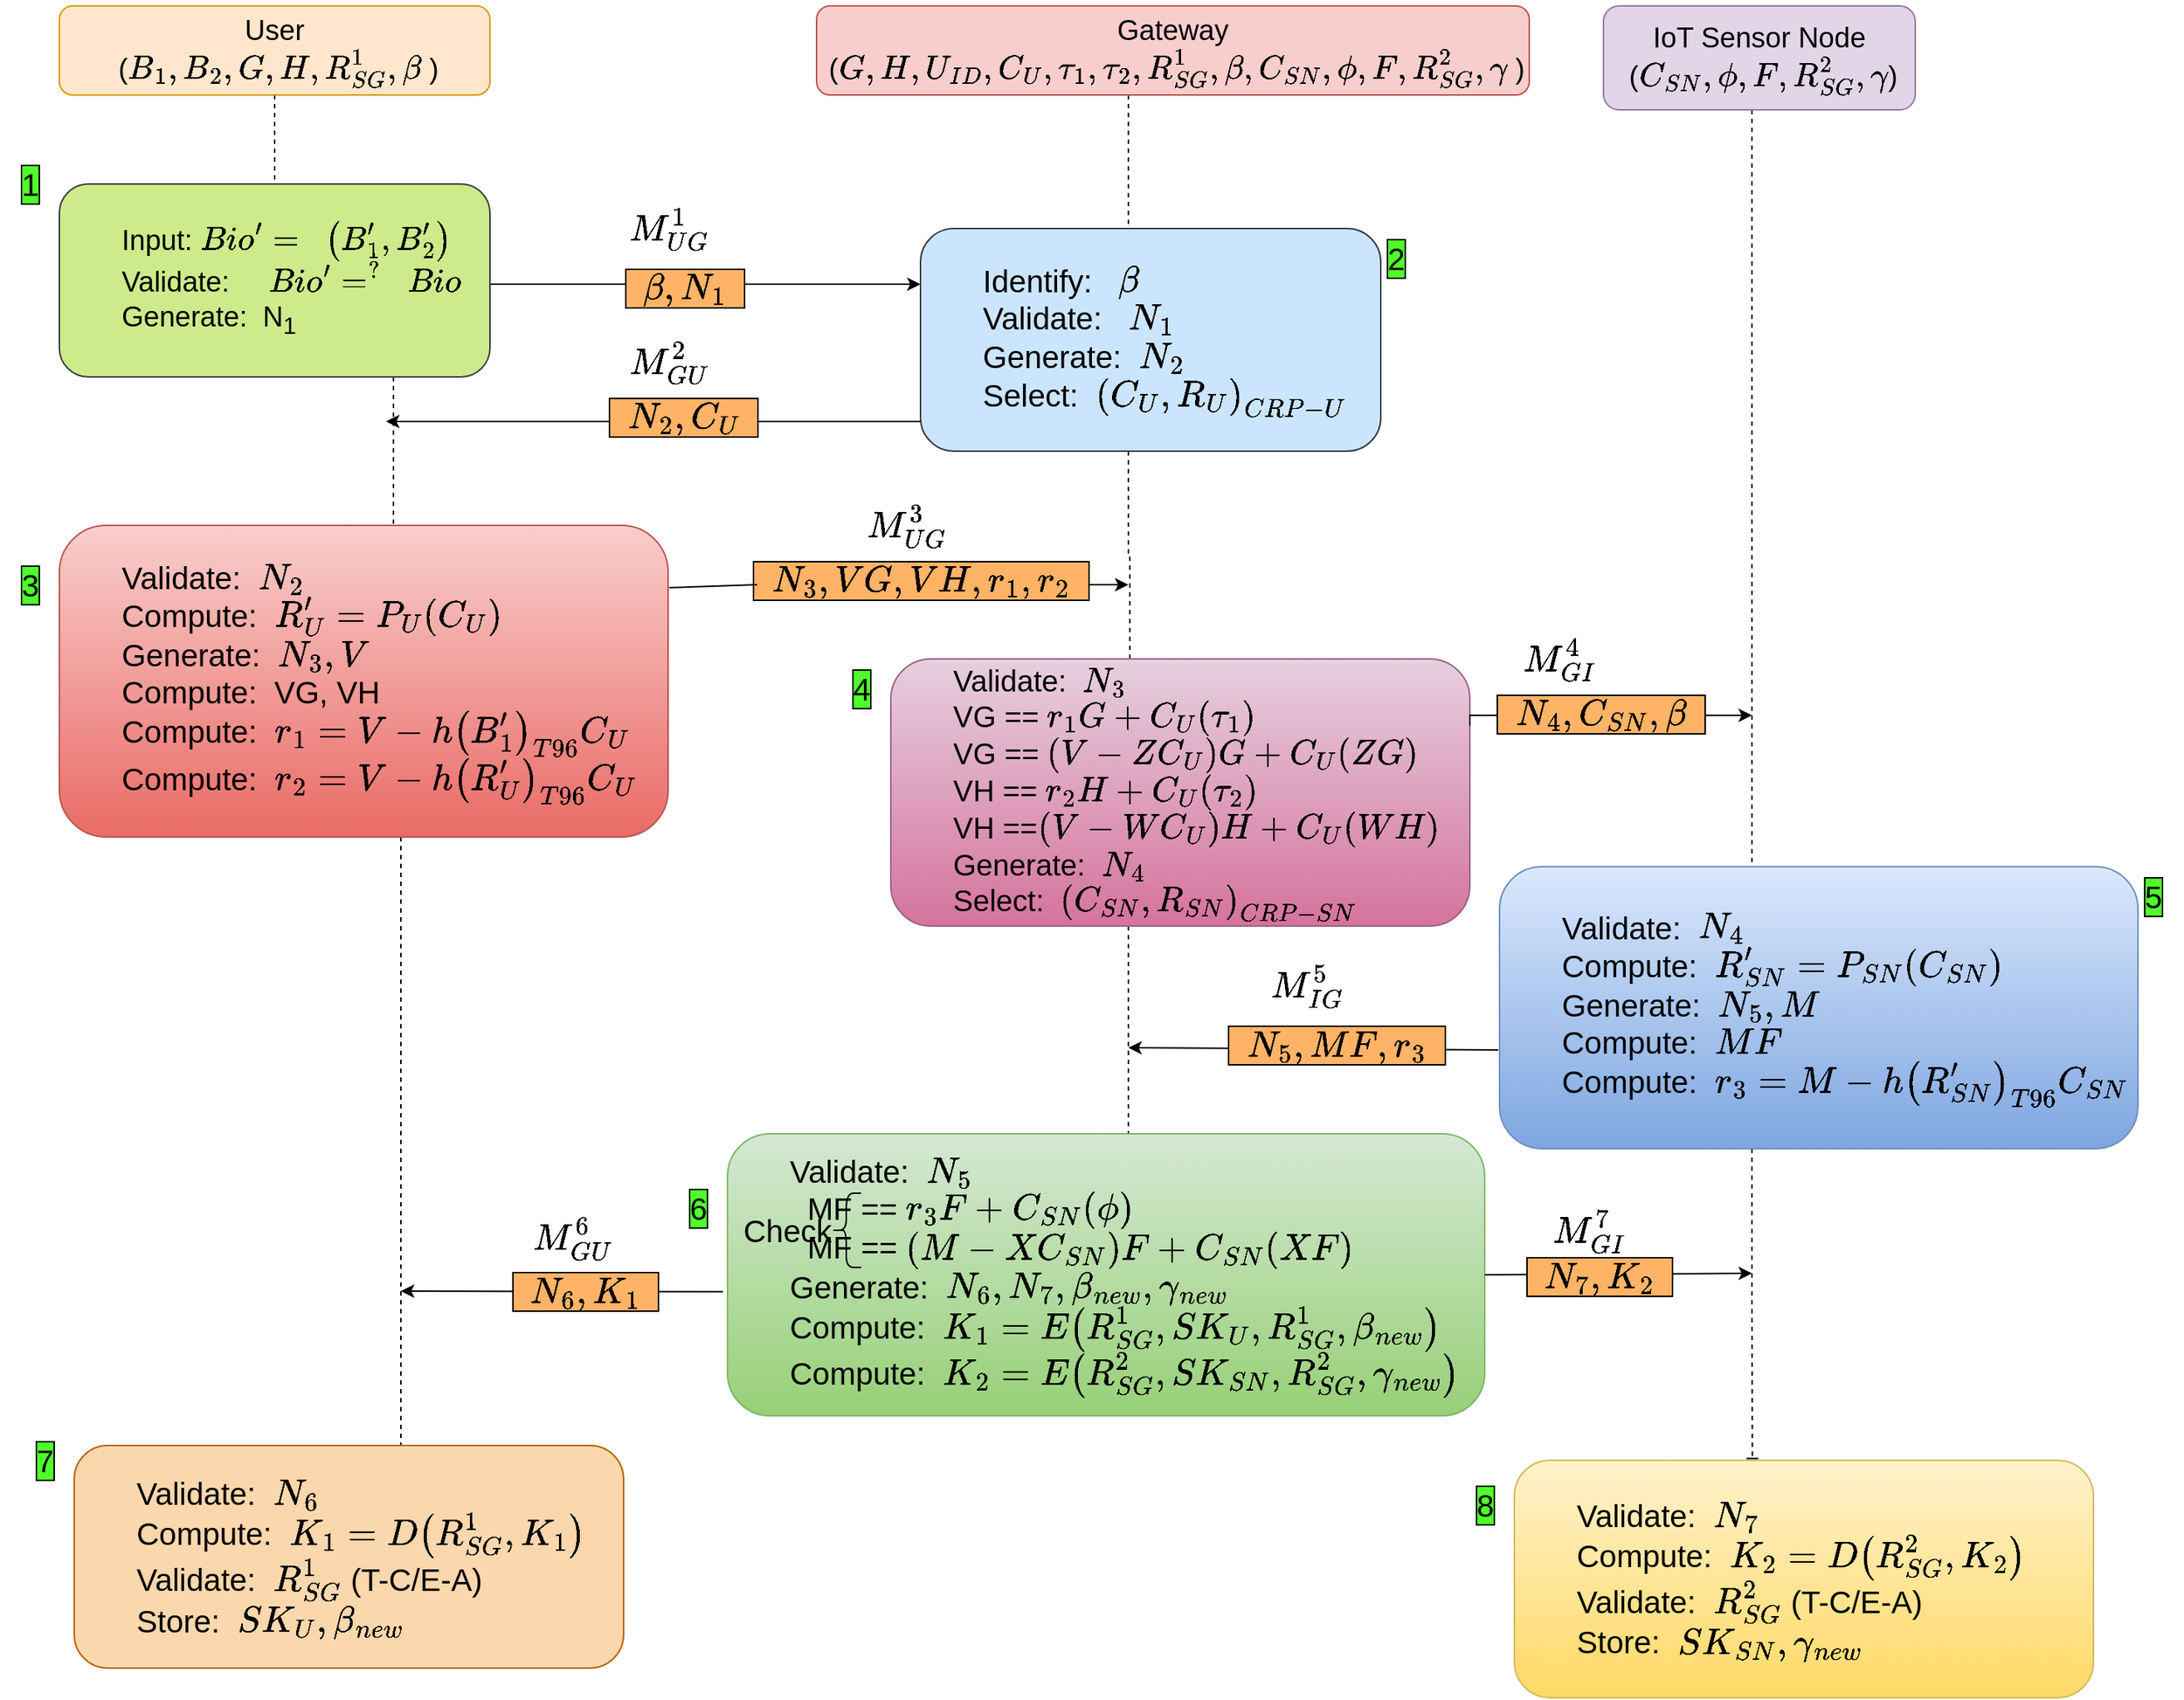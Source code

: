 <mxfile version="21.2.1" type="github">
  <diagram id="KASS_JyszIGtR1JOQoC5" name="Page-1">
    <mxGraphModel dx="2053" dy="1392" grid="1" gridSize="10" guides="1" tooltips="1" connect="1" arrows="1" fold="1" page="0" pageScale="1" pageWidth="827" pageHeight="1169" background="#ffffff" math="1" shadow="0">
      <root>
        <mxCell id="0" />
        <mxCell id="1" parent="0" />
        <mxCell id="PkTBSmSXAkz1ON-lmvk_-90" value="" style="edgeStyle=elbowEdgeStyle;rounded=0;orthogonalLoop=1;jettySize=auto;elbow=vertical;html=1;labelBackgroundColor=#FFFFFF;fontSize=21;fontColor=#000000;startArrow=none;startFill=0;endArrow=baseDash;endFill=0;dashed=1;" parent="1" source="PkTBSmSXAkz1ON-lmvk_-78" target="PkTBSmSXAkz1ON-lmvk_-81" edge="1">
          <mxGeometry relative="1" as="geometry" />
        </mxCell>
        <mxCell id="PkTBSmSXAkz1ON-lmvk_-78" value="User&lt;br&gt;&amp;nbsp;(`B_1,B_2,G,H,R_{SG}^1,\beta` )" style="rounded=1;whiteSpace=wrap;html=1;shadow=0;glass=0;labelBackgroundColor=none;labelBorderColor=none;sketch=0;fontSize=19;fillColor=#ffe6cc;strokeColor=#d79b00;fillStyle=auto;" parent="1" vertex="1">
          <mxGeometry x="-170" y="-110" width="290" height="60" as="geometry" />
        </mxCell>
        <mxCell id="PkTBSmSXAkz1ON-lmvk_-97" style="edgeStyle=elbowEdgeStyle;rounded=0;orthogonalLoop=1;jettySize=auto;elbow=vertical;html=1;labelBackgroundColor=#FFFFFF;fontSize=21;fontColor=#000000;startArrow=none;startFill=0;endArrow=baseDash;endFill=0;dashed=1;" parent="1" source="PkTBSmSXAkz1ON-lmvk_-79" target="PkTBSmSXAkz1ON-lmvk_-96" edge="1">
          <mxGeometry relative="1" as="geometry">
            <Array as="points">
              <mxPoint x="970" y="180" />
            </Array>
          </mxGeometry>
        </mxCell>
        <mxCell id="PkTBSmSXAkz1ON-lmvk_-79" value="IoT Sensor Node&lt;br&gt;&amp;nbsp;(`C_{SN},\phi,F,R_{SG}^2,\gamma`)" style="rounded=1;whiteSpace=wrap;html=1;shadow=0;glass=0;labelBackgroundColor=none;labelBorderColor=none;sketch=0;fontSize=19;fillColor=#e1d5e7;strokeColor=#9673a6;" parent="1" vertex="1">
          <mxGeometry x="870" y="-110" width="210" height="70" as="geometry" />
        </mxCell>
        <mxCell id="PkTBSmSXAkz1ON-lmvk_-92" value="" style="edgeStyle=elbowEdgeStyle;rounded=0;orthogonalLoop=1;jettySize=auto;elbow=vertical;html=1;dashed=1;labelBackgroundColor=#FFFFFF;fontSize=21;fontColor=#000000;startArrow=none;startFill=0;endArrow=baseDash;endFill=0;" parent="1" source="PkTBSmSXAkz1ON-lmvk_-80" target="PkTBSmSXAkz1ON-lmvk_-82" edge="1">
          <mxGeometry relative="1" as="geometry">
            <Array as="points">
              <mxPoint x="550" />
            </Array>
          </mxGeometry>
        </mxCell>
        <mxCell id="PkTBSmSXAkz1ON-lmvk_-80" value="Gateway&lt;br&gt;&amp;nbsp;(`G,H,U_{ID},C_U,\tau_1,\tau_2,R_{SG}^1,\beta,C_{SN},\phi,F,R_{SG}^2,\gamma` )" style="rounded=1;html=1;shadow=0;glass=0;labelBackgroundColor=none;labelBorderColor=none;sketch=0;fontSize=19;whiteSpace=wrap;fillColor=#f8cecc;strokeColor=#b85450;" parent="1" vertex="1">
          <mxGeometry x="340" y="-110" width="480" height="60" as="geometry" />
        </mxCell>
        <mxCell id="PkTBSmSXAkz1ON-lmvk_-83" style="edgeStyle=elbowEdgeStyle;rounded=0;orthogonalLoop=1;jettySize=auto;elbow=vertical;html=1;entryX=0;entryY=0.25;entryDx=0;entryDy=0;labelBackgroundColor=#FFFFFF;fontSize=21;fontColor=#000000;startArrow=none;startFill=0;endArrow=classic;endFill=1;" parent="1" source="PkTBSmSXAkz1ON-lmvk_-81" target="PkTBSmSXAkz1ON-lmvk_-82" edge="1">
          <mxGeometry relative="1" as="geometry" />
        </mxCell>
        <mxCell id="PkTBSmSXAkz1ON-lmvk_-118" value="&amp;nbsp; `\beta, N_1`&amp;nbsp;&amp;nbsp;" style="edgeLabel;html=1;align=center;verticalAlign=middle;resizable=0;points=[];fontSize=21;fontColor=#000000;labelBorderColor=default;labelBackgroundColor=#FFB366;" parent="PkTBSmSXAkz1ON-lmvk_-83" vertex="1" connectable="0">
          <mxGeometry x="-0.096" y="-2" relative="1" as="geometry">
            <mxPoint as="offset" />
          </mxGeometry>
        </mxCell>
        <mxCell id="PkTBSmSXAkz1ON-lmvk_-91" value="" style="edgeStyle=elbowEdgeStyle;rounded=0;orthogonalLoop=1;jettySize=auto;elbow=vertical;html=1;dashed=1;labelBackgroundColor=#FFFFFF;fontSize=21;fontColor=#000000;startArrow=none;startFill=0;endArrow=baseDash;endFill=0;" parent="1" source="PkTBSmSXAkz1ON-lmvk_-81" target="PkTBSmSXAkz1ON-lmvk_-85" edge="1">
          <mxGeometry relative="1" as="geometry">
            <Array as="points">
              <mxPoint x="55" y="190" />
            </Array>
          </mxGeometry>
        </mxCell>
        <mxCell id="PkTBSmSXAkz1ON-lmvk_-81" value="&lt;blockquote style=&quot;margin: 0 0 0 40px; border: none; padding: 0px;&quot;&gt;Input: `Bio^\prime =&amp;nbsp; &amp;nbsp; (B_1^\prime, B_2^\prime)`&lt;br&gt;Validate:&amp;nbsp; &amp;nbsp; &amp;nbsp;`Bio^\prime =^?&amp;nbsp; &amp;nbsp; Bio`&lt;br&gt;Generate:&amp;nbsp; N&lt;sub&gt;1&lt;/sub&gt;&lt;/blockquote&gt;" style="rounded=1;whiteSpace=wrap;html=1;shadow=0;glass=0;labelBackgroundColor=none;labelBorderColor=none;sketch=0;fontSize=19;align=left;fillColor=#cdeb8b;strokeColor=#36393d;" parent="1" vertex="1">
          <mxGeometry x="-170" y="10" width="290" height="130" as="geometry" />
        </mxCell>
        <mxCell id="PkTBSmSXAkz1ON-lmvk_-93" style="edgeStyle=elbowEdgeStyle;rounded=0;orthogonalLoop=1;jettySize=auto;elbow=vertical;html=1;dashed=1;labelBackgroundColor=#FFFFFF;fontSize=21;fontColor=#000000;startArrow=none;startFill=0;endArrow=baseDash;endFill=0;" parent="1" source="PkTBSmSXAkz1ON-lmvk_-82" edge="1">
          <mxGeometry relative="1" as="geometry">
            <mxPoint x="551" y="330" as="targetPoint" />
            <Array as="points">
              <mxPoint x="550" y="260" />
            </Array>
          </mxGeometry>
        </mxCell>
        <mxCell id="PkTBSmSXAkz1ON-lmvk_-82" value="&lt;blockquote style=&quot;margin: 0 0 0 40px; border: none; padding: 0px;&quot;&gt;&lt;font style=&quot;font-size: 21px;&quot;&gt;Identify:&amp;nbsp; &amp;nbsp;`\beta`&lt;br&gt;&lt;/font&gt;&lt;font style=&quot;font-size: 21px;&quot;&gt;Validate:&amp;nbsp; &amp;nbsp;`N_1`&lt;br&gt;&lt;/font&gt;&lt;font style=&quot;font-size: 21px;&quot;&gt;Generate:&amp;nbsp; `N_2`&lt;/font&gt;&lt;font style=&quot;font-size: 21px;&quot;&gt;&lt;div style=&quot;&quot;&gt;Select:&amp;nbsp; `(C_U, R_U)_{CRP-U}`&lt;/div&gt;&lt;/font&gt;&lt;/blockquote&gt;" style="rounded=1;whiteSpace=wrap;html=1;shadow=0;glass=0;labelBackgroundColor=none;labelBorderColor=none;sketch=0;fontSize=19;align=left;fillColor=#cce5ff;strokeColor=#36393d;" parent="1" vertex="1">
          <mxGeometry x="410" y="40" width="310" height="150" as="geometry" />
        </mxCell>
        <mxCell id="PkTBSmSXAkz1ON-lmvk_-114" style="edgeStyle=elbowEdgeStyle;rounded=0;orthogonalLoop=1;jettySize=auto;elbow=vertical;html=1;labelBackgroundColor=#FFFFFF;fontSize=21;fontColor=#000000;startArrow=none;startFill=0;endArrow=baseDash;endFill=0;dashed=1;" parent="1" source="PkTBSmSXAkz1ON-lmvk_-85" target="PkTBSmSXAkz1ON-lmvk_-102" edge="1">
          <mxGeometry relative="1" as="geometry">
            <Array as="points">
              <mxPoint x="60" y="660" />
            </Array>
          </mxGeometry>
        </mxCell>
        <mxCell id="PkTBSmSXAkz1ON-lmvk_-85" value="&lt;blockquote style=&quot;margin: 0 0 0 40px; border: none; padding: 0px;&quot;&gt;Validate:&amp;nbsp; `N_2`&lt;br&gt;Compute:&amp;nbsp; `R_U^\prime = P_U (C_U)`&lt;br&gt;Generate:&amp;nbsp; `N_3, V`&lt;br&gt;Compute:&amp;nbsp; VG, VH&lt;br&gt;Compute:&amp;nbsp; `r_1 = V - h(B_1^\prime)_{T96} C_U`&lt;br&gt;Compute:&amp;nbsp; `r_2 = V - h(R_U^\prime)_{T96} C_U`&lt;/blockquote&gt;" style="rounded=1;whiteSpace=wrap;html=1;shadow=0;glass=0;labelBackgroundColor=none;labelBorderColor=none;sketch=0;fontSize=21;align=left;fillColor=#f8cecc;gradientColor=#ea6b66;strokeColor=#b85450;" parent="1" vertex="1">
          <mxGeometry x="-170" y="240" width="410" height="210" as="geometry" />
        </mxCell>
        <mxCell id="PkTBSmSXAkz1ON-lmvk_-100" style="edgeStyle=elbowEdgeStyle;rounded=0;orthogonalLoop=1;jettySize=auto;elbow=vertical;html=1;labelBackgroundColor=#FFFFFF;fontSize=21;fontColor=#000000;startArrow=none;startFill=0;endArrow=baseDash;endFill=0;dashed=1;" parent="1" source="PkTBSmSXAkz1ON-lmvk_-86" edge="1">
          <mxGeometry relative="1" as="geometry">
            <mxPoint x="550" y="680" as="targetPoint" />
            <Array as="points">
              <mxPoint x="550" y="590" />
            </Array>
          </mxGeometry>
        </mxCell>
        <mxCell id="PkTBSmSXAkz1ON-lmvk_-86" value="&lt;blockquote style=&quot;margin: 0px 0px 0px 40px; border: none; padding: 0px; font-size: 20px;&quot;&gt;&lt;font style=&quot;font-size: 20px;&quot;&gt;Validate:&amp;nbsp; `N_3`&lt;/font&gt;&lt;/blockquote&gt;&lt;blockquote style=&quot;margin: 0px 0px 0px 40px; border: none; padding: 0px; font-size: 20px;&quot;&gt;&lt;font style=&quot;font-size: 20px;&quot;&gt;VG == `r_1G+C_U( \tau_1)`&lt;/font&gt;&lt;/blockquote&gt;&lt;blockquote style=&quot;margin: 0px 0px 0px 40px; border: none; padding: 0px; font-size: 20px;&quot;&gt;&lt;font style=&quot;font-size: 20px;&quot;&gt;VG == ` (V-ZC_U) G+C_U(ZG)`&lt;/font&gt;&lt;/blockquote&gt;&lt;blockquote style=&quot;margin: 0px 0px 0px 40px; border: none; padding: 0px; font-size: 20px;&quot;&gt;&lt;font style=&quot;font-size: 20px;&quot;&gt;VH == `r_2H+C_U(\tau_2)`&lt;/font&gt;&lt;/blockquote&gt;&lt;blockquote style=&quot;margin: 0px 0px 0px 40px; border: none; padding: 0px; font-size: 20px;&quot;&gt;&lt;font style=&quot;font-size: 20px;&quot;&gt;VH ==`(V-WC_U)H+C_U(WH)`&lt;br&gt;Generate:&amp;nbsp; `N_4`&lt;br&gt;Select:&amp;nbsp; `(C_{SN}, R_{SN})_{CRP-SN}`&lt;/font&gt;&lt;/blockquote&gt;" style="rounded=1;whiteSpace=wrap;html=1;shadow=0;glass=0;labelBackgroundColor=none;labelBorderColor=none;sketch=0;fontSize=21;align=left;fillColor=#e6d0de;gradientColor=#d5739d;strokeColor=#996185;" parent="1" vertex="1">
          <mxGeometry x="390" y="330" width="390" height="180" as="geometry" />
        </mxCell>
        <mxCell id="PkTBSmSXAkz1ON-lmvk_-94" value="" style="endArrow=classic;html=1;rounded=0;labelBackgroundColor=#FFFFFF;fontSize=21;fontColor=#000000;elbow=vertical;" parent="1" edge="1">
          <mxGeometry width="50" height="50" relative="1" as="geometry">
            <mxPoint x="410" y="170" as="sourcePoint" />
            <mxPoint x="50" y="170" as="targetPoint" />
            <Array as="points" />
          </mxGeometry>
        </mxCell>
        <mxCell id="PkTBSmSXAkz1ON-lmvk_-119" value="&amp;nbsp; `N_2, C_U`&amp;nbsp;&amp;nbsp;" style="edgeLabel;html=1;align=center;verticalAlign=middle;resizable=0;points=[];fontSize=21;fontColor=#000000;labelBorderColor=default;labelBackgroundColor=#FFB366;" parent="PkTBSmSXAkz1ON-lmvk_-94" vertex="1" connectable="0">
          <mxGeometry x="-0.11" y="-3" relative="1" as="geometry">
            <mxPoint as="offset" />
          </mxGeometry>
        </mxCell>
        <mxCell id="PkTBSmSXAkz1ON-lmvk_-95" value="" style="endArrow=classic;html=1;rounded=0;labelBackgroundColor=#FFFFFF;fontSize=21;fontColor=#000000;elbow=vertical;" parent="1" edge="1">
          <mxGeometry width="50" height="50" relative="1" as="geometry">
            <mxPoint x="320" y="280" as="sourcePoint" />
            <mxPoint x="550" y="280" as="targetPoint" />
          </mxGeometry>
        </mxCell>
        <mxCell id="PkTBSmSXAkz1ON-lmvk_-120" value="&amp;nbsp; `N_3, VG, VH, r_1, r_2`&amp;nbsp;&amp;nbsp;" style="edgeLabel;html=1;align=center;verticalAlign=middle;resizable=0;points=[];fontSize=21;fontColor=#000000;labelBorderColor=default;labelBackgroundColor=#FFB366;" parent="PkTBSmSXAkz1ON-lmvk_-95" vertex="1" connectable="0">
          <mxGeometry x="-0.207" y="3" relative="1" as="geometry">
            <mxPoint x="-1" as="offset" />
          </mxGeometry>
        </mxCell>
        <mxCell id="PkTBSmSXAkz1ON-lmvk_-104" style="edgeStyle=elbowEdgeStyle;rounded=0;orthogonalLoop=1;jettySize=auto;elbow=vertical;html=1;entryX=0.411;entryY=-0.008;entryDx=0;entryDy=0;entryPerimeter=0;labelBackgroundColor=#FFFFFF;fontSize=21;fontColor=#000000;startArrow=none;startFill=0;endArrow=baseDash;endFill=0;dashed=1;" parent="1" source="PkTBSmSXAkz1ON-lmvk_-96" target="PkTBSmSXAkz1ON-lmvk_-103" edge="1">
          <mxGeometry relative="1" as="geometry">
            <Array as="points">
              <mxPoint x="970" y="760" />
            </Array>
          </mxGeometry>
        </mxCell>
        <mxCell id="PkTBSmSXAkz1ON-lmvk_-96" value="&lt;blockquote style=&quot;margin: 0 0 0 40px; border: none; padding: 0px;&quot;&gt;Validate:&amp;nbsp; `N_4`&lt;br&gt;Compute:&amp;nbsp; `R_{SN}^\prime = P_{SN} (C_{SN})`&lt;br&gt;Generate:&amp;nbsp; `N_5, M`&lt;br&gt;Compute:&amp;nbsp; `MF`&lt;br&gt;Compute:&amp;nbsp; `r_3 = M - h(R_{SN}^\prime)_{T96} C_{SN}`&lt;/blockquote&gt;" style="rounded=1;whiteSpace=wrap;html=1;shadow=0;glass=0;labelBackgroundColor=none;labelBorderColor=none;sketch=0;fontSize=21;align=left;fillColor=#dae8fc;gradientColor=#7ea6e0;strokeColor=#6c8ebf;" parent="1" vertex="1">
          <mxGeometry x="800" y="470" width="430" height="190" as="geometry" />
        </mxCell>
        <mxCell id="PkTBSmSXAkz1ON-lmvk_-98" value="" style="endArrow=classic;html=1;rounded=0;labelBackgroundColor=#FFFFFF;fontSize=21;fontColor=#000000;elbow=vertical;exitX=1;exitY=0.25;exitDx=0;exitDy=0;" parent="1" source="PkTBSmSXAkz1ON-lmvk_-86" edge="1">
          <mxGeometry width="50" height="50" relative="1" as="geometry">
            <mxPoint x="690" y="290" as="sourcePoint" />
            <mxPoint x="970" y="368" as="targetPoint" />
            <Array as="points">
              <mxPoint x="780" y="368" />
              <mxPoint x="830" y="368" />
            </Array>
          </mxGeometry>
        </mxCell>
        <mxCell id="PkTBSmSXAkz1ON-lmvk_-123" value="&amp;nbsp; `N_4, C_{SN}, \beta`&amp;nbsp;&amp;nbsp;" style="edgeLabel;html=1;align=center;verticalAlign=middle;resizable=0;points=[];fontSize=21;fontColor=#000000;labelBorderColor=default;labelBackgroundColor=#FFB366;" parent="PkTBSmSXAkz1ON-lmvk_-98" vertex="1" connectable="0">
          <mxGeometry x="-0.034" y="1" relative="1" as="geometry">
            <mxPoint as="offset" />
          </mxGeometry>
        </mxCell>
        <mxCell id="PkTBSmSXAkz1ON-lmvk_-106" style="edgeStyle=elbowEdgeStyle;rounded=0;orthogonalLoop=1;jettySize=auto;elbow=vertical;html=1;dashed=1;labelBackgroundColor=#FFFFFF;fontSize=21;fontColor=#000000;startArrow=none;startFill=0;endArrow=baseDash;endFill=0;" parent="1" source="PkTBSmSXAkz1ON-lmvk_-99" edge="1">
          <mxGeometry relative="1" as="geometry">
            <mxPoint x="767.5" y="759.58" as="targetPoint" />
          </mxGeometry>
        </mxCell>
        <mxCell id="PkTBSmSXAkz1ON-lmvk_-108" style="edgeStyle=elbowEdgeStyle;rounded=0;orthogonalLoop=1;jettySize=auto;elbow=vertical;html=1;dashed=1;labelBackgroundColor=#FFFFFF;fontSize=21;fontColor=#000000;startArrow=none;startFill=0;endArrow=baseDash;endFill=0;" parent="1" source="PkTBSmSXAkz1ON-lmvk_-99" edge="1">
          <mxGeometry relative="1" as="geometry">
            <mxPoint x="752.5" y="759.609" as="targetPoint" />
          </mxGeometry>
        </mxCell>
        <mxCell id="PkTBSmSXAkz1ON-lmvk_-110" style="edgeStyle=elbowEdgeStyle;rounded=0;orthogonalLoop=1;jettySize=auto;elbow=vertical;html=1;dashed=1;labelBackgroundColor=#FFFFFF;fontSize=21;fontColor=#000000;startArrow=none;startFill=0;endArrow=baseDash;endFill=0;" parent="1" source="PkTBSmSXAkz1ON-lmvk_-99" edge="1">
          <mxGeometry relative="1" as="geometry">
            <mxPoint x="752.5" y="759.609" as="targetPoint" />
          </mxGeometry>
        </mxCell>
        <mxCell id="PkTBSmSXAkz1ON-lmvk_-112" style="edgeStyle=elbowEdgeStyle;rounded=0;orthogonalLoop=1;jettySize=auto;elbow=vertical;html=1;dashed=1;labelBackgroundColor=#FFFFFF;fontSize=21;fontColor=#000000;startArrow=none;startFill=0;endArrow=baseDash;endFill=0;" parent="1" source="PkTBSmSXAkz1ON-lmvk_-99" edge="1">
          <mxGeometry relative="1" as="geometry">
            <mxPoint x="752.5" y="759.609" as="targetPoint" />
          </mxGeometry>
        </mxCell>
        <mxCell id="PkTBSmSXAkz1ON-lmvk_-116" style="edgeStyle=elbowEdgeStyle;rounded=0;orthogonalLoop=1;jettySize=auto;elbow=vertical;html=1;dashed=1;labelBackgroundColor=#FFFFFF;fontSize=21;fontColor=#000000;startArrow=none;startFill=0;endArrow=baseDash;endFill=0;" parent="1" source="PkTBSmSXAkz1ON-lmvk_-99" edge="1">
          <mxGeometry relative="1" as="geometry">
            <mxPoint x="297.5" y="759.642" as="targetPoint" />
          </mxGeometry>
        </mxCell>
        <mxCell id="PkTBSmSXAkz1ON-lmvk_-99" value="&lt;blockquote style=&quot;margin: 0 0 0 40px; border: none; padding: 0px;&quot;&gt;Validate:&amp;nbsp; `N_5`&lt;/blockquote&gt;&lt;blockquote style=&quot;margin: 0 0 0 40px; border: none; padding: 0px;&quot;&gt;&lt;span style=&quot;white-space: pre;&quot;&gt; &lt;span style=&quot;white-space: pre;&quot;&gt;	&lt;/span&gt;&lt;/span&gt;MF == `r_3F+C_{SN}(\phi)`&lt;/blockquote&gt;&lt;blockquote style=&quot;margin: 0 0 0 40px; border: none; padding: 0px;&quot;&gt;&lt;span style=&quot;white-space: pre;&quot;&gt; &lt;span style=&quot;white-space: pre;&quot;&gt;	&lt;/span&gt;&lt;/span&gt;MF == `(M-XC_{SN})F+C_{SN}(XF)`&lt;br&gt;Generate:&amp;nbsp; `N_6, N_7, \beta_{\n\ew}, \gamma_{\n\ew}`&lt;br&gt;Compute:&amp;nbsp; `K_1 = E(R_{SG}^1, SK_U, R_{SG}^1, \beta_{\n\ew})`&lt;br&gt;Compute:&amp;nbsp; `K_2 = E(R_{SG}^2, SK_{SN}, R_{SG}^2, \gamma_{\n\ew})`&lt;/blockquote&gt;" style="rounded=1;whiteSpace=wrap;html=1;shadow=0;glass=0;labelBackgroundColor=none;labelBorderColor=none;sketch=0;fontSize=21;align=left;fillColor=#d5e8d4;gradientColor=#97d077;strokeColor=#82b366;" parent="1" vertex="1">
          <mxGeometry x="280" y="650" width="510" height="190" as="geometry" />
        </mxCell>
        <mxCell id="PkTBSmSXAkz1ON-lmvk_-101" value="" style="endArrow=classic;html=1;rounded=0;labelBackgroundColor=#FFFFFF;fontSize=21;fontColor=#000000;elbow=vertical;exitX=-0.002;exitY=0.65;exitDx=0;exitDy=0;exitPerimeter=0;" parent="1" source="PkTBSmSXAkz1ON-lmvk_-96" edge="1">
          <mxGeometry width="50" height="50" relative="1" as="geometry">
            <mxPoint x="780" y="620" as="sourcePoint" />
            <mxPoint x="550" y="592" as="targetPoint" />
            <Array as="points" />
          </mxGeometry>
        </mxCell>
        <mxCell id="PkTBSmSXAkz1ON-lmvk_-124" value="&amp;nbsp; `N_5, MF, r_3`&amp;nbsp;&amp;nbsp;" style="edgeLabel;html=1;align=center;verticalAlign=middle;resizable=0;points=[];fontSize=21;fontColor=#000000;labelBorderColor=default;labelBackgroundColor=#FFB366;" parent="PkTBSmSXAkz1ON-lmvk_-101" vertex="1" connectable="0">
          <mxGeometry x="-0.124" y="-3" relative="1" as="geometry">
            <mxPoint as="offset" />
          </mxGeometry>
        </mxCell>
        <mxCell id="PkTBSmSXAkz1ON-lmvk_-102" value="&lt;blockquote style=&quot;margin: 0 0 0 40px; border: none; padding: 0px;&quot;&gt;Validate:&amp;nbsp; `N_6`&lt;br&gt;Compute:&amp;nbsp; `K_1 = D(R_{SG}^1, K_1)`&lt;br&gt;Validate:&amp;nbsp; `R_{SG}^1` (T-C/E-A)&lt;br&gt;Store:&amp;nbsp; `SK_U, \beta_{\n\ew}`&lt;/blockquote&gt;" style="rounded=1;whiteSpace=wrap;html=1;shadow=0;glass=0;labelBackgroundColor=none;labelBorderColor=none;sketch=0;fontSize=21;align=left;fillColor=#fad7ac;strokeColor=#b46504;gradientDirection=south;gradientColor=none;" parent="1" vertex="1">
          <mxGeometry x="-160" y="860" width="370" height="150" as="geometry" />
        </mxCell>
        <mxCell id="PkTBSmSXAkz1ON-lmvk_-103" value="&lt;blockquote style=&quot;margin: 0 0 0 40px; border: none; padding: 0px;&quot;&gt;Validate:&amp;nbsp; `N_7`&lt;br&gt;Compute:&amp;nbsp; `K_2 = D(R_{SG}^2, K_2)`&lt;br&gt;Validate:&amp;nbsp; `R_{SG}^2` (T-C/E-A)&lt;br&gt;Store:&amp;nbsp; `SK_{SN}, \gamma_{\n\ew}`&lt;/blockquote&gt;" style="rounded=1;whiteSpace=wrap;html=1;shadow=0;glass=0;labelBackgroundColor=none;labelBorderColor=none;sketch=0;fontSize=21;align=left;fillColor=#fff2cc;gradientColor=#ffd966;strokeColor=#d6b656;" parent="1" vertex="1">
          <mxGeometry x="810" y="870" width="390" height="160" as="geometry" />
        </mxCell>
        <mxCell id="PkTBSmSXAkz1ON-lmvk_-113" value="" style="endArrow=classic;html=1;rounded=0;labelBackgroundColor=#FFFFFF;fontSize=21;fontColor=#000000;elbow=vertical;exitX=1;exitY=0.5;exitDx=0;exitDy=0;" parent="1" source="PkTBSmSXAkz1ON-lmvk_-99" edge="1">
          <mxGeometry width="50" height="50" relative="1" as="geometry">
            <mxPoint x="740" y="720" as="sourcePoint" />
            <mxPoint x="970" y="744" as="targetPoint" />
          </mxGeometry>
        </mxCell>
        <mxCell id="PkTBSmSXAkz1ON-lmvk_-126" value="&amp;nbsp; `N_7, K_2`&amp;nbsp;&amp;nbsp;" style="edgeLabel;html=1;align=center;verticalAlign=middle;resizable=0;points=[];fontSize=21;fontColor=#000000;labelBorderColor=default;labelBackgroundColor=#FFB366;" parent="PkTBSmSXAkz1ON-lmvk_-113" vertex="1" connectable="0">
          <mxGeometry x="-0.152" y="-1" relative="1" as="geometry">
            <mxPoint as="offset" />
          </mxGeometry>
        </mxCell>
        <mxCell id="PkTBSmSXAkz1ON-lmvk_-117" value="" style="endArrow=classic;html=1;rounded=0;labelBackgroundColor=#FFFFFF;fontSize=21;fontColor=#000000;elbow=vertical;exitX=-0.006;exitY=0.56;exitDx=0;exitDy=0;exitPerimeter=0;" parent="1" source="PkTBSmSXAkz1ON-lmvk_-99" edge="1">
          <mxGeometry width="50" height="50" relative="1" as="geometry">
            <mxPoint x="560" y="560" as="sourcePoint" />
            <mxPoint x="60" y="756" as="targetPoint" />
          </mxGeometry>
        </mxCell>
        <mxCell id="PkTBSmSXAkz1ON-lmvk_-128" value="&amp;nbsp; `N_6, K_1`&amp;nbsp;&amp;nbsp;" style="edgeLabel;html=1;align=center;verticalAlign=middle;resizable=0;points=[];fontSize=21;fontColor=#000000;labelBorderColor=default;labelBackgroundColor=#FFB366;" parent="PkTBSmSXAkz1ON-lmvk_-117" vertex="1" connectable="0">
          <mxGeometry x="-0.138" relative="1" as="geometry">
            <mxPoint as="offset" />
          </mxGeometry>
        </mxCell>
        <mxCell id="PkTBSmSXAkz1ON-lmvk_-122" value="" style="endArrow=none;html=1;rounded=0;labelBackgroundColor=#FFFFFF;fontSize=21;fontColor=#000000;elbow=vertical;exitX=1.002;exitY=0.2;exitDx=0;exitDy=0;exitPerimeter=0;" parent="1" source="PkTBSmSXAkz1ON-lmvk_-85" edge="1">
          <mxGeometry width="50" height="50" relative="1" as="geometry">
            <mxPoint x="390" y="400" as="sourcePoint" />
            <mxPoint x="300" y="280" as="targetPoint" />
          </mxGeometry>
        </mxCell>
        <mxCell id="PkTBSmSXAkz1ON-lmvk_-129" value="1" style="text;html=1;align=center;verticalAlign=middle;resizable=0;points=[];autosize=1;strokeColor=none;fillColor=none;fontSize=21;fontColor=#000000;labelBorderColor=default;labelBackgroundColor=#4FFF2B;" parent="1" vertex="1">
          <mxGeometry x="-210" y="-10" width="40" height="40" as="geometry" />
        </mxCell>
        <mxCell id="PkTBSmSXAkz1ON-lmvk_-130" value="2" style="text;html=1;align=center;verticalAlign=middle;resizable=0;points=[];autosize=1;strokeColor=none;fillColor=none;fontSize=21;fontColor=#000000;labelBorderColor=default;labelBackgroundColor=#4FFF2B;" parent="1" vertex="1">
          <mxGeometry x="710" y="40" width="40" height="40" as="geometry" />
        </mxCell>
        <mxCell id="PkTBSmSXAkz1ON-lmvk_-131" value="3" style="text;html=1;align=center;verticalAlign=middle;resizable=0;points=[];autosize=1;strokeColor=none;fillColor=none;fontSize=21;fontColor=#000000;labelBorderColor=default;labelBackgroundColor=#4FFF2B;" parent="1" vertex="1">
          <mxGeometry x="-210" y="260" width="40" height="40" as="geometry" />
        </mxCell>
        <mxCell id="PkTBSmSXAkz1ON-lmvk_-132" value="4" style="text;html=1;align=center;verticalAlign=middle;resizable=0;points=[];autosize=1;strokeColor=none;fillColor=none;fontSize=21;fontColor=#000000;labelBorderColor=default;labelBackgroundColor=#4FFF2B;" parent="1" vertex="1">
          <mxGeometry x="350" y="330" width="40" height="40" as="geometry" />
        </mxCell>
        <mxCell id="PkTBSmSXAkz1ON-lmvk_-133" value="5" style="text;html=1;align=center;verticalAlign=middle;resizable=0;points=[];autosize=1;strokeColor=none;fillColor=none;fontSize=21;fontColor=#000000;labelBorderColor=default;labelBackgroundColor=#4FFF2B;" parent="1" vertex="1">
          <mxGeometry x="1220" y="470" width="40" height="40" as="geometry" />
        </mxCell>
        <mxCell id="PkTBSmSXAkz1ON-lmvk_-134" value="6" style="text;html=1;align=center;verticalAlign=middle;resizable=0;points=[];autosize=1;strokeColor=none;fillColor=none;fontSize=21;fontColor=#000000;labelBorderColor=default;labelBackgroundColor=#4FFF2B;" parent="1" vertex="1">
          <mxGeometry x="240" y="680" width="40" height="40" as="geometry" />
        </mxCell>
        <mxCell id="PkTBSmSXAkz1ON-lmvk_-135" value="7" style="text;html=1;align=center;verticalAlign=middle;resizable=0;points=[];autosize=1;strokeColor=none;fillColor=none;fontSize=21;fontColor=#000000;labelBorderColor=default;labelBackgroundColor=#4FFF2B;" parent="1" vertex="1">
          <mxGeometry x="-200" y="850" width="40" height="40" as="geometry" />
        </mxCell>
        <mxCell id="PkTBSmSXAkz1ON-lmvk_-136" value="8" style="text;html=1;align=center;verticalAlign=middle;resizable=0;points=[];autosize=1;strokeColor=none;fillColor=none;fontSize=21;fontColor=#000000;labelBorderColor=default;labelBackgroundColor=#4FFF2B;" parent="1" vertex="1">
          <mxGeometry x="770" y="880" width="40" height="40" as="geometry" />
        </mxCell>
        <mxCell id="PkTBSmSXAkz1ON-lmvk_-137" value="`M_{UG}^1`" style="text;html=1;align=center;verticalAlign=middle;resizable=0;points=[];autosize=1;strokeColor=none;fillColor=none;fontSize=21;fontColor=#000000;" parent="1" vertex="1">
          <mxGeometry x="175" y="20" width="130" height="40" as="geometry" />
        </mxCell>
        <mxCell id="PkTBSmSXAkz1ON-lmvk_-138" value="`M_{GU}^2`" style="text;html=1;align=center;verticalAlign=middle;resizable=0;points=[];autosize=1;strokeColor=none;fillColor=none;fontSize=21;fontColor=#000000;" parent="1" vertex="1">
          <mxGeometry x="175" y="110" width="130" height="40" as="geometry" />
        </mxCell>
        <mxCell id="PkTBSmSXAkz1ON-lmvk_-139" value="`M_{UG}^3`" style="text;html=1;align=center;verticalAlign=middle;resizable=0;points=[];autosize=1;strokeColor=none;fillColor=none;fontSize=21;fontColor=#000000;" parent="1" vertex="1">
          <mxGeometry x="335" y="220" width="130" height="40" as="geometry" />
        </mxCell>
        <mxCell id="PkTBSmSXAkz1ON-lmvk_-140" value="`M_{GI]^4`" style="text;html=1;align=center;verticalAlign=middle;resizable=0;points=[];autosize=1;strokeColor=none;fillColor=none;fontSize=21;fontColor=#000000;" parent="1" vertex="1">
          <mxGeometry x="780" y="310" width="120" height="40" as="geometry" />
        </mxCell>
        <mxCell id="PkTBSmSXAkz1ON-lmvk_-141" value="`M_{IG}^5`" style="text;html=1;align=center;verticalAlign=middle;resizable=0;points=[];autosize=1;strokeColor=none;fillColor=none;fontSize=21;fontColor=#000000;" parent="1" vertex="1">
          <mxGeometry x="610" y="530" width="120" height="40" as="geometry" />
        </mxCell>
        <mxCell id="PkTBSmSXAkz1ON-lmvk_-142" value="`M_{GU}^6`" style="text;html=1;align=center;verticalAlign=middle;resizable=0;points=[];autosize=1;strokeColor=none;fillColor=none;fontSize=21;fontColor=#000000;" parent="1" vertex="1">
          <mxGeometry x="110" y="700" width="130" height="40" as="geometry" />
        </mxCell>
        <mxCell id="PkTBSmSXAkz1ON-lmvk_-143" value="`M_{GI}^7`" style="text;html=1;align=center;verticalAlign=middle;resizable=0;points=[];autosize=1;strokeColor=none;fillColor=none;fontSize=21;fontColor=#000000;" parent="1" vertex="1">
          <mxGeometry x="800" y="695" width="120" height="40" as="geometry" />
        </mxCell>
        <mxCell id="k0jrw8HEdO_bckSUXsXh-2" value="" style="shape=curlyBracket;whiteSpace=wrap;html=1;rounded=1;labelPosition=left;verticalLabelPosition=middle;align=right;verticalAlign=middle;" parent="1" vertex="1">
          <mxGeometry x="350" y="690" width="20" height="50" as="geometry" />
        </mxCell>
        <mxCell id="k0jrw8HEdO_bckSUXsXh-5" value="&lt;font style=&quot;font-size: 21px;&quot;&gt;Check&lt;/font&gt;" style="text;html=1;align=center;verticalAlign=middle;resizable=0;points=[];autosize=1;strokeColor=none;fillColor=none;" parent="1" vertex="1">
          <mxGeometry x="280" y="695" width="80" height="40" as="geometry" />
        </mxCell>
      </root>
    </mxGraphModel>
  </diagram>
</mxfile>
